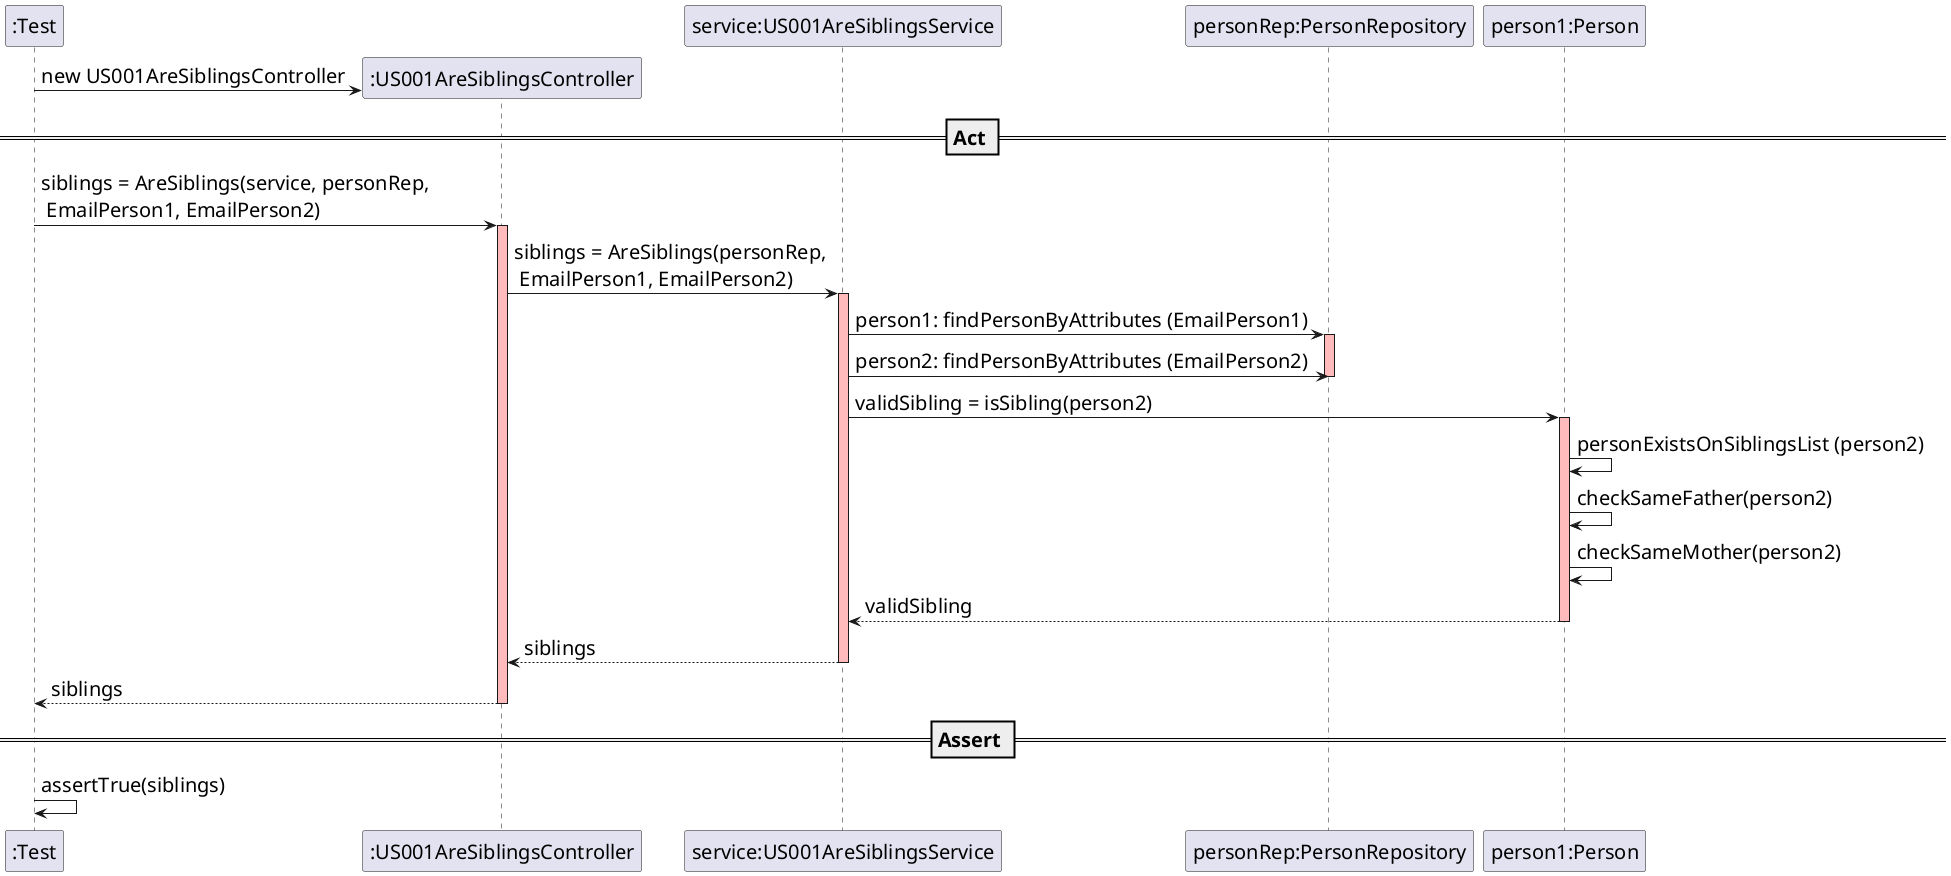 @startuml
skinparam DefaultFontSize 20
create ":Test"

create ":US001AreSiblingsController"
":Test" -> ":US001AreSiblingsController" : new US001AreSiblingsController

participant "service:US001AreSiblingsService"
participant "personRep:PersonRepository"
participant "person1:Person"

== Act ==

":Test" -> ":US001AreSiblingsController" : siblings = AreSiblings(service, personRep,\n EmailPerson1, EmailPerson2)
activate ":US001AreSiblingsController"  #FFBBBB

":US001AreSiblingsController"-> "service:US001AreSiblingsService" : siblings = AreSiblings(personRep,\n EmailPerson1, EmailPerson2)
activate "service:US001AreSiblingsService"  #FFBBBB

"service:US001AreSiblingsService" -> "personRep:PersonRepository" : person1: findPersonByAttributes (EmailPerson1)
activate "personRep:PersonRepository" #FFBBBB

"service:US001AreSiblingsService" -> "personRep:PersonRepository" : person2: findPersonByAttributes (EmailPerson2)

deactivate "personRep:PersonRepository" #FFBBBB

"service:US001AreSiblingsService" -> "person1:Person" : validSibling = isSibling(person2)
activate "person1:Person"  #FFBBBB

"person1:Person" -> "person1:Person" :  personExistsOnSiblingsList (person2)
"person1:Person" -> "person1:Person" :  checkSameFather(person2)
"person1:Person" -> "person1:Person" :  checkSameMother(person2)

"person1:Person" --> "service:US001AreSiblingsService" : validSibling
deactivate "person1:Person"

"service:US001AreSiblingsService"--> ":US001AreSiblingsController" : siblings
deactivate "service:US001AreSiblingsService"

":US001AreSiblingsController" --> ":Test" : siblings
deactivate ":US001AreSiblingsController"

== Assert ==

":Test" -> ":Test" : assertTrue(siblings)

@enduml